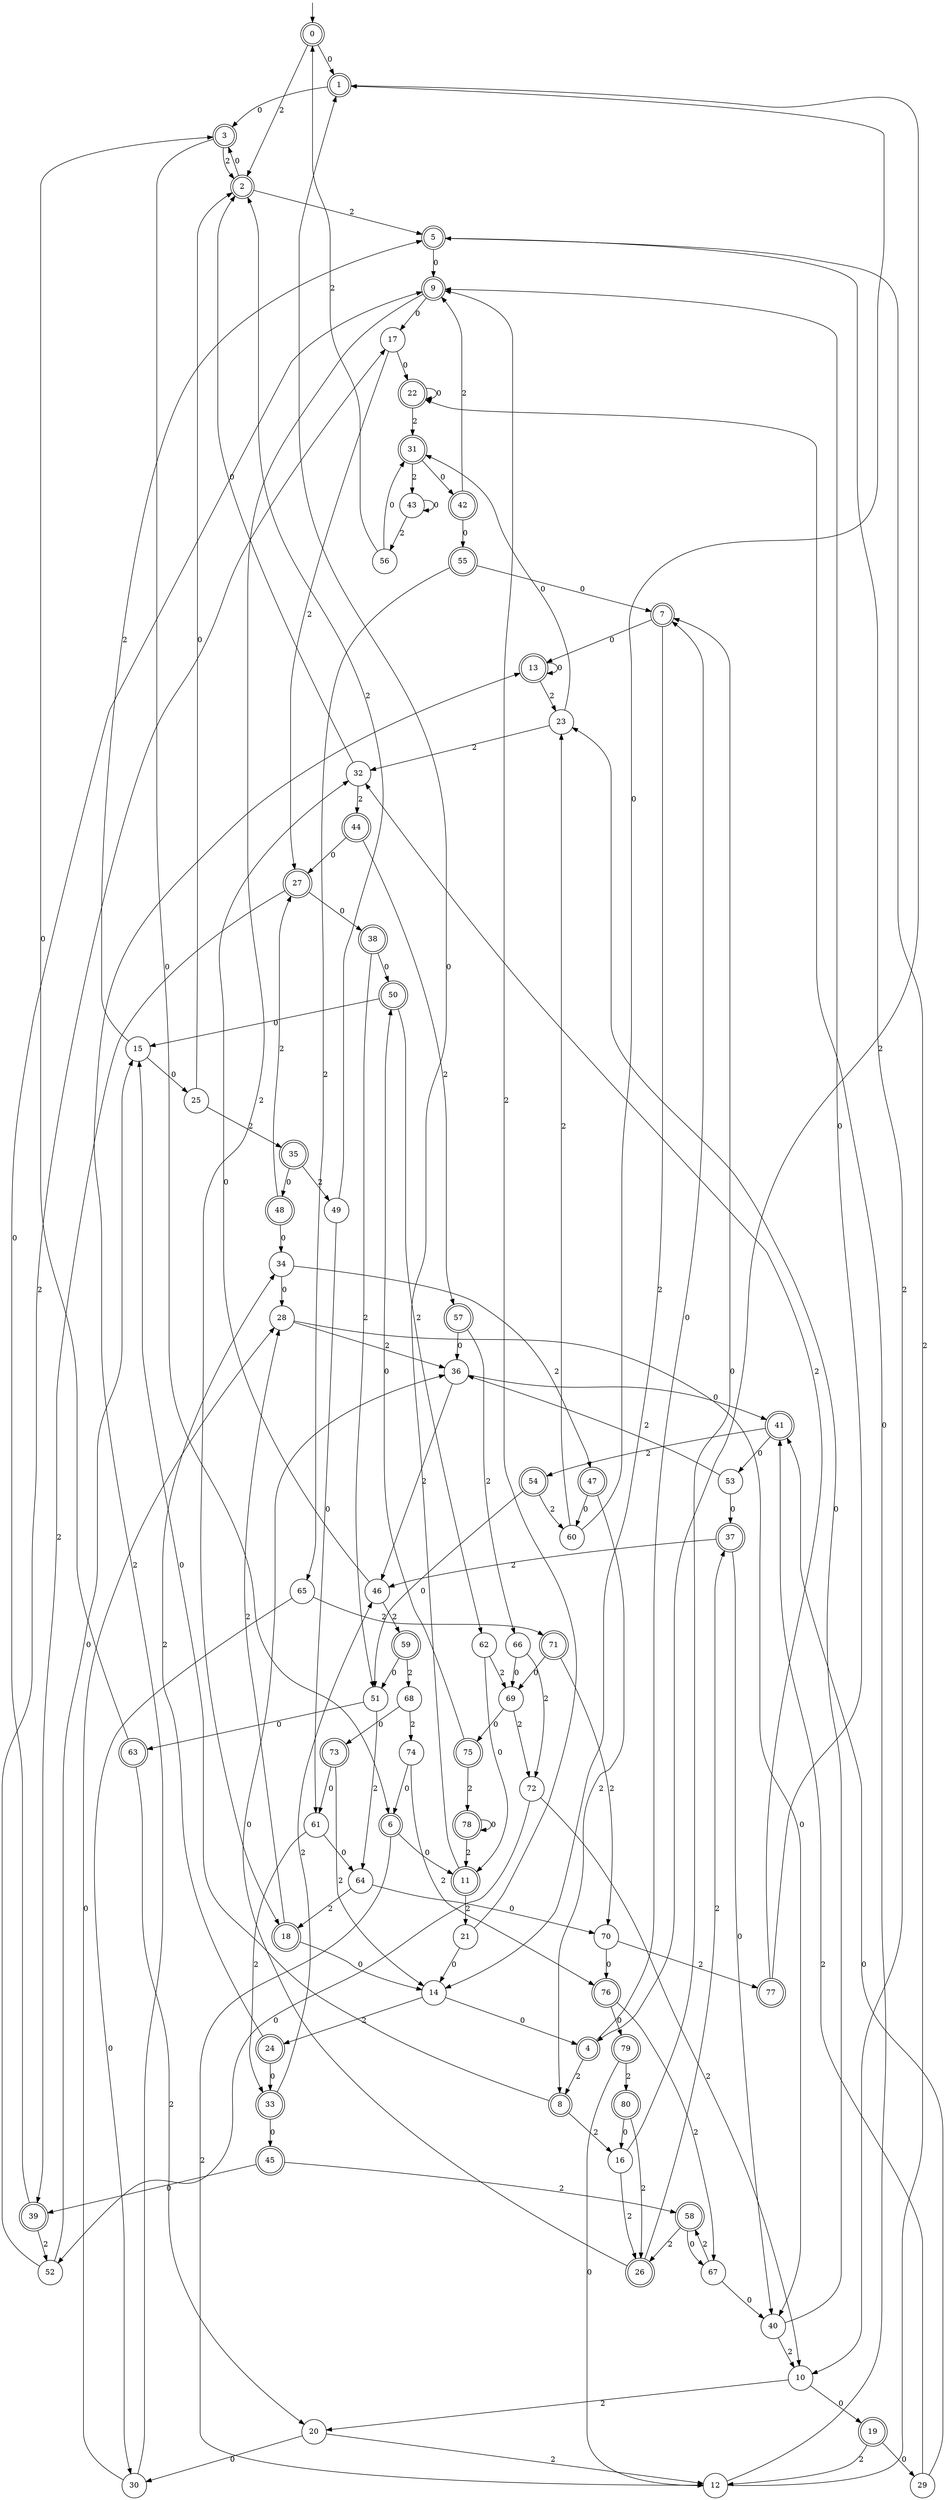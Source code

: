 digraph g {

	s0 [shape="doublecircle" label="0"];
	s1 [shape="doublecircle" label="1"];
	s2 [shape="doublecircle" label="2"];
	s3 [shape="doublecircle" label="3"];
	s4 [shape="doublecircle" label="4"];
	s5 [shape="doublecircle" label="5"];
	s6 [shape="doublecircle" label="6"];
	s7 [shape="doublecircle" label="7"];
	s8 [shape="doublecircle" label="8"];
	s9 [shape="doublecircle" label="9"];
	s10 [shape="circle" label="10"];
	s11 [shape="doublecircle" label="11"];
	s12 [shape="circle" label="12"];
	s13 [shape="doublecircle" label="13"];
	s14 [shape="circle" label="14"];
	s15 [shape="circle" label="15"];
	s16 [shape="circle" label="16"];
	s17 [shape="circle" label="17"];
	s18 [shape="doublecircle" label="18"];
	s19 [shape="doublecircle" label="19"];
	s20 [shape="circle" label="20"];
	s21 [shape="circle" label="21"];
	s22 [shape="doublecircle" label="22"];
	s23 [shape="circle" label="23"];
	s24 [shape="doublecircle" label="24"];
	s25 [shape="circle" label="25"];
	s26 [shape="doublecircle" label="26"];
	s27 [shape="doublecircle" label="27"];
	s28 [shape="circle" label="28"];
	s29 [shape="circle" label="29"];
	s30 [shape="circle" label="30"];
	s31 [shape="doublecircle" label="31"];
	s32 [shape="circle" label="32"];
	s33 [shape="doublecircle" label="33"];
	s34 [shape="circle" label="34"];
	s35 [shape="doublecircle" label="35"];
	s36 [shape="circle" label="36"];
	s37 [shape="doublecircle" label="37"];
	s38 [shape="doublecircle" label="38"];
	s39 [shape="doublecircle" label="39"];
	s40 [shape="circle" label="40"];
	s41 [shape="doublecircle" label="41"];
	s42 [shape="doublecircle" label="42"];
	s43 [shape="circle" label="43"];
	s44 [shape="doublecircle" label="44"];
	s45 [shape="doublecircle" label="45"];
	s46 [shape="circle" label="46"];
	s47 [shape="doublecircle" label="47"];
	s48 [shape="doublecircle" label="48"];
	s49 [shape="circle" label="49"];
	s50 [shape="doublecircle" label="50"];
	s51 [shape="circle" label="51"];
	s52 [shape="circle" label="52"];
	s53 [shape="circle" label="53"];
	s54 [shape="doublecircle" label="54"];
	s55 [shape="doublecircle" label="55"];
	s56 [shape="circle" label="56"];
	s57 [shape="doublecircle" label="57"];
	s58 [shape="doublecircle" label="58"];
	s59 [shape="doublecircle" label="59"];
	s60 [shape="circle" label="60"];
	s61 [shape="circle" label="61"];
	s62 [shape="circle" label="62"];
	s63 [shape="doublecircle" label="63"];
	s64 [shape="circle" label="64"];
	s65 [shape="circle" label="65"];
	s66 [shape="circle" label="66"];
	s67 [shape="circle" label="67"];
	s68 [shape="circle" label="68"];
	s69 [shape="circle" label="69"];
	s70 [shape="circle" label="70"];
	s71 [shape="doublecircle" label="71"];
	s72 [shape="circle" label="72"];
	s73 [shape="doublecircle" label="73"];
	s74 [shape="circle" label="74"];
	s75 [shape="doublecircle" label="75"];
	s76 [shape="doublecircle" label="76"];
	s77 [shape="doublecircle" label="77"];
	s78 [shape="doublecircle" label="78"];
	s79 [shape="doublecircle" label="79"];
	s80 [shape="doublecircle" label="80"];
	s0 -> s1 [label="0"];
	s0 -> s2 [label="2"];
	s1 -> s3 [label="0"];
	s1 -> s4 [label="2"];
	s2 -> s3 [label="0"];
	s2 -> s5 [label="2"];
	s3 -> s6 [label="0"];
	s3 -> s2 [label="2"];
	s4 -> s7 [label="0"];
	s4 -> s8 [label="2"];
	s5 -> s9 [label="0"];
	s5 -> s10 [label="2"];
	s6 -> s11 [label="0"];
	s6 -> s12 [label="2"];
	s7 -> s13 [label="0"];
	s7 -> s14 [label="2"];
	s8 -> s15 [label="0"];
	s8 -> s16 [label="2"];
	s9 -> s17 [label="0"];
	s9 -> s18 [label="2"];
	s10 -> s19 [label="0"];
	s10 -> s20 [label="2"];
	s11 -> s1 [label="0"];
	s11 -> s21 [label="2"];
	s12 -> s22 [label="0"];
	s12 -> s5 [label="2"];
	s13 -> s13 [label="0"];
	s13 -> s23 [label="2"];
	s14 -> s4 [label="0"];
	s14 -> s24 [label="2"];
	s15 -> s25 [label="0"];
	s15 -> s5 [label="2"];
	s16 -> s7 [label="0"];
	s16 -> s26 [label="2"];
	s17 -> s22 [label="0"];
	s17 -> s27 [label="2"];
	s18 -> s14 [label="0"];
	s18 -> s28 [label="2"];
	s19 -> s29 [label="0"];
	s19 -> s12 [label="2"];
	s20 -> s30 [label="0"];
	s20 -> s12 [label="2"];
	s21 -> s14 [label="0"];
	s21 -> s9 [label="2"];
	s22 -> s22 [label="0"];
	s22 -> s31 [label="2"];
	s23 -> s31 [label="0"];
	s23 -> s32 [label="2"];
	s24 -> s33 [label="0"];
	s24 -> s34 [label="2"];
	s25 -> s2 [label="0"];
	s25 -> s35 [label="2"];
	s26 -> s36 [label="0"];
	s26 -> s37 [label="2"];
	s27 -> s38 [label="0"];
	s27 -> s39 [label="2"];
	s28 -> s40 [label="0"];
	s28 -> s36 [label="2"];
	s29 -> s41 [label="0"];
	s29 -> s41 [label="2"];
	s30 -> s28 [label="0"];
	s30 -> s13 [label="2"];
	s31 -> s42 [label="0"];
	s31 -> s43 [label="2"];
	s32 -> s2 [label="0"];
	s32 -> s44 [label="2"];
	s33 -> s45 [label="0"];
	s33 -> s46 [label="2"];
	s34 -> s28 [label="0"];
	s34 -> s47 [label="2"];
	s35 -> s48 [label="0"];
	s35 -> s49 [label="2"];
	s36 -> s41 [label="0"];
	s36 -> s46 [label="2"];
	s37 -> s40 [label="0"];
	s37 -> s46 [label="2"];
	s38 -> s50 [label="0"];
	s38 -> s51 [label="2"];
	s39 -> s9 [label="0"];
	s39 -> s52 [label="2"];
	s40 -> s23 [label="0"];
	s40 -> s10 [label="2"];
	s41 -> s53 [label="0"];
	s41 -> s54 [label="2"];
	s42 -> s55 [label="0"];
	s42 -> s9 [label="2"];
	s43 -> s43 [label="0"];
	s43 -> s56 [label="2"];
	s44 -> s27 [label="0"];
	s44 -> s57 [label="2"];
	s45 -> s39 [label="0"];
	s45 -> s58 [label="2"];
	s46 -> s32 [label="0"];
	s46 -> s59 [label="2"];
	s47 -> s60 [label="0"];
	s47 -> s8 [label="2"];
	s48 -> s34 [label="0"];
	s48 -> s27 [label="2"];
	s49 -> s61 [label="0"];
	s49 -> s2 [label="2"];
	s50 -> s15 [label="0"];
	s50 -> s62 [label="2"];
	s51 -> s63 [label="0"];
	s51 -> s64 [label="2"];
	s52 -> s15 [label="0"];
	s52 -> s17 [label="2"];
	s53 -> s37 [label="0"];
	s53 -> s36 [label="2"];
	s54 -> s51 [label="0"];
	s54 -> s60 [label="2"];
	s55 -> s7 [label="0"];
	s55 -> s65 [label="2"];
	s56 -> s31 [label="0"];
	s56 -> s0 [label="2"];
	s57 -> s36 [label="0"];
	s57 -> s66 [label="2"];
	s58 -> s67 [label="0"];
	s58 -> s26 [label="2"];
	s59 -> s51 [label="0"];
	s59 -> s68 [label="2"];
	s60 -> s1 [label="0"];
	s60 -> s23 [label="2"];
	s61 -> s64 [label="0"];
	s61 -> s33 [label="2"];
	s62 -> s11 [label="0"];
	s62 -> s69 [label="2"];
	s63 -> s3 [label="0"];
	s63 -> s20 [label="2"];
	s64 -> s70 [label="0"];
	s64 -> s18 [label="2"];
	s65 -> s30 [label="0"];
	s65 -> s71 [label="2"];
	s66 -> s69 [label="0"];
	s66 -> s72 [label="2"];
	s67 -> s40 [label="0"];
	s67 -> s58 [label="2"];
	s68 -> s73 [label="0"];
	s68 -> s74 [label="2"];
	s69 -> s75 [label="0"];
	s69 -> s72 [label="2"];
	s70 -> s76 [label="0"];
	s70 -> s77 [label="2"];
	s71 -> s69 [label="0"];
	s71 -> s70 [label="2"];
	s72 -> s52 [label="0"];
	s72 -> s10 [label="2"];
	s73 -> s61 [label="0"];
	s73 -> s14 [label="2"];
	s74 -> s6 [label="0"];
	s74 -> s76 [label="2"];
	s75 -> s50 [label="0"];
	s75 -> s78 [label="2"];
	s76 -> s79 [label="0"];
	s76 -> s67 [label="2"];
	s77 -> s9 [label="0"];
	s77 -> s32 [label="2"];
	s78 -> s78 [label="0"];
	s78 -> s11 [label="2"];
	s79 -> s12 [label="0"];
	s79 -> s80 [label="2"];
	s80 -> s16 [label="0"];
	s80 -> s26 [label="2"];

__start0 [label="" shape="none" width="0" height="0"];
__start0 -> s0;

}
